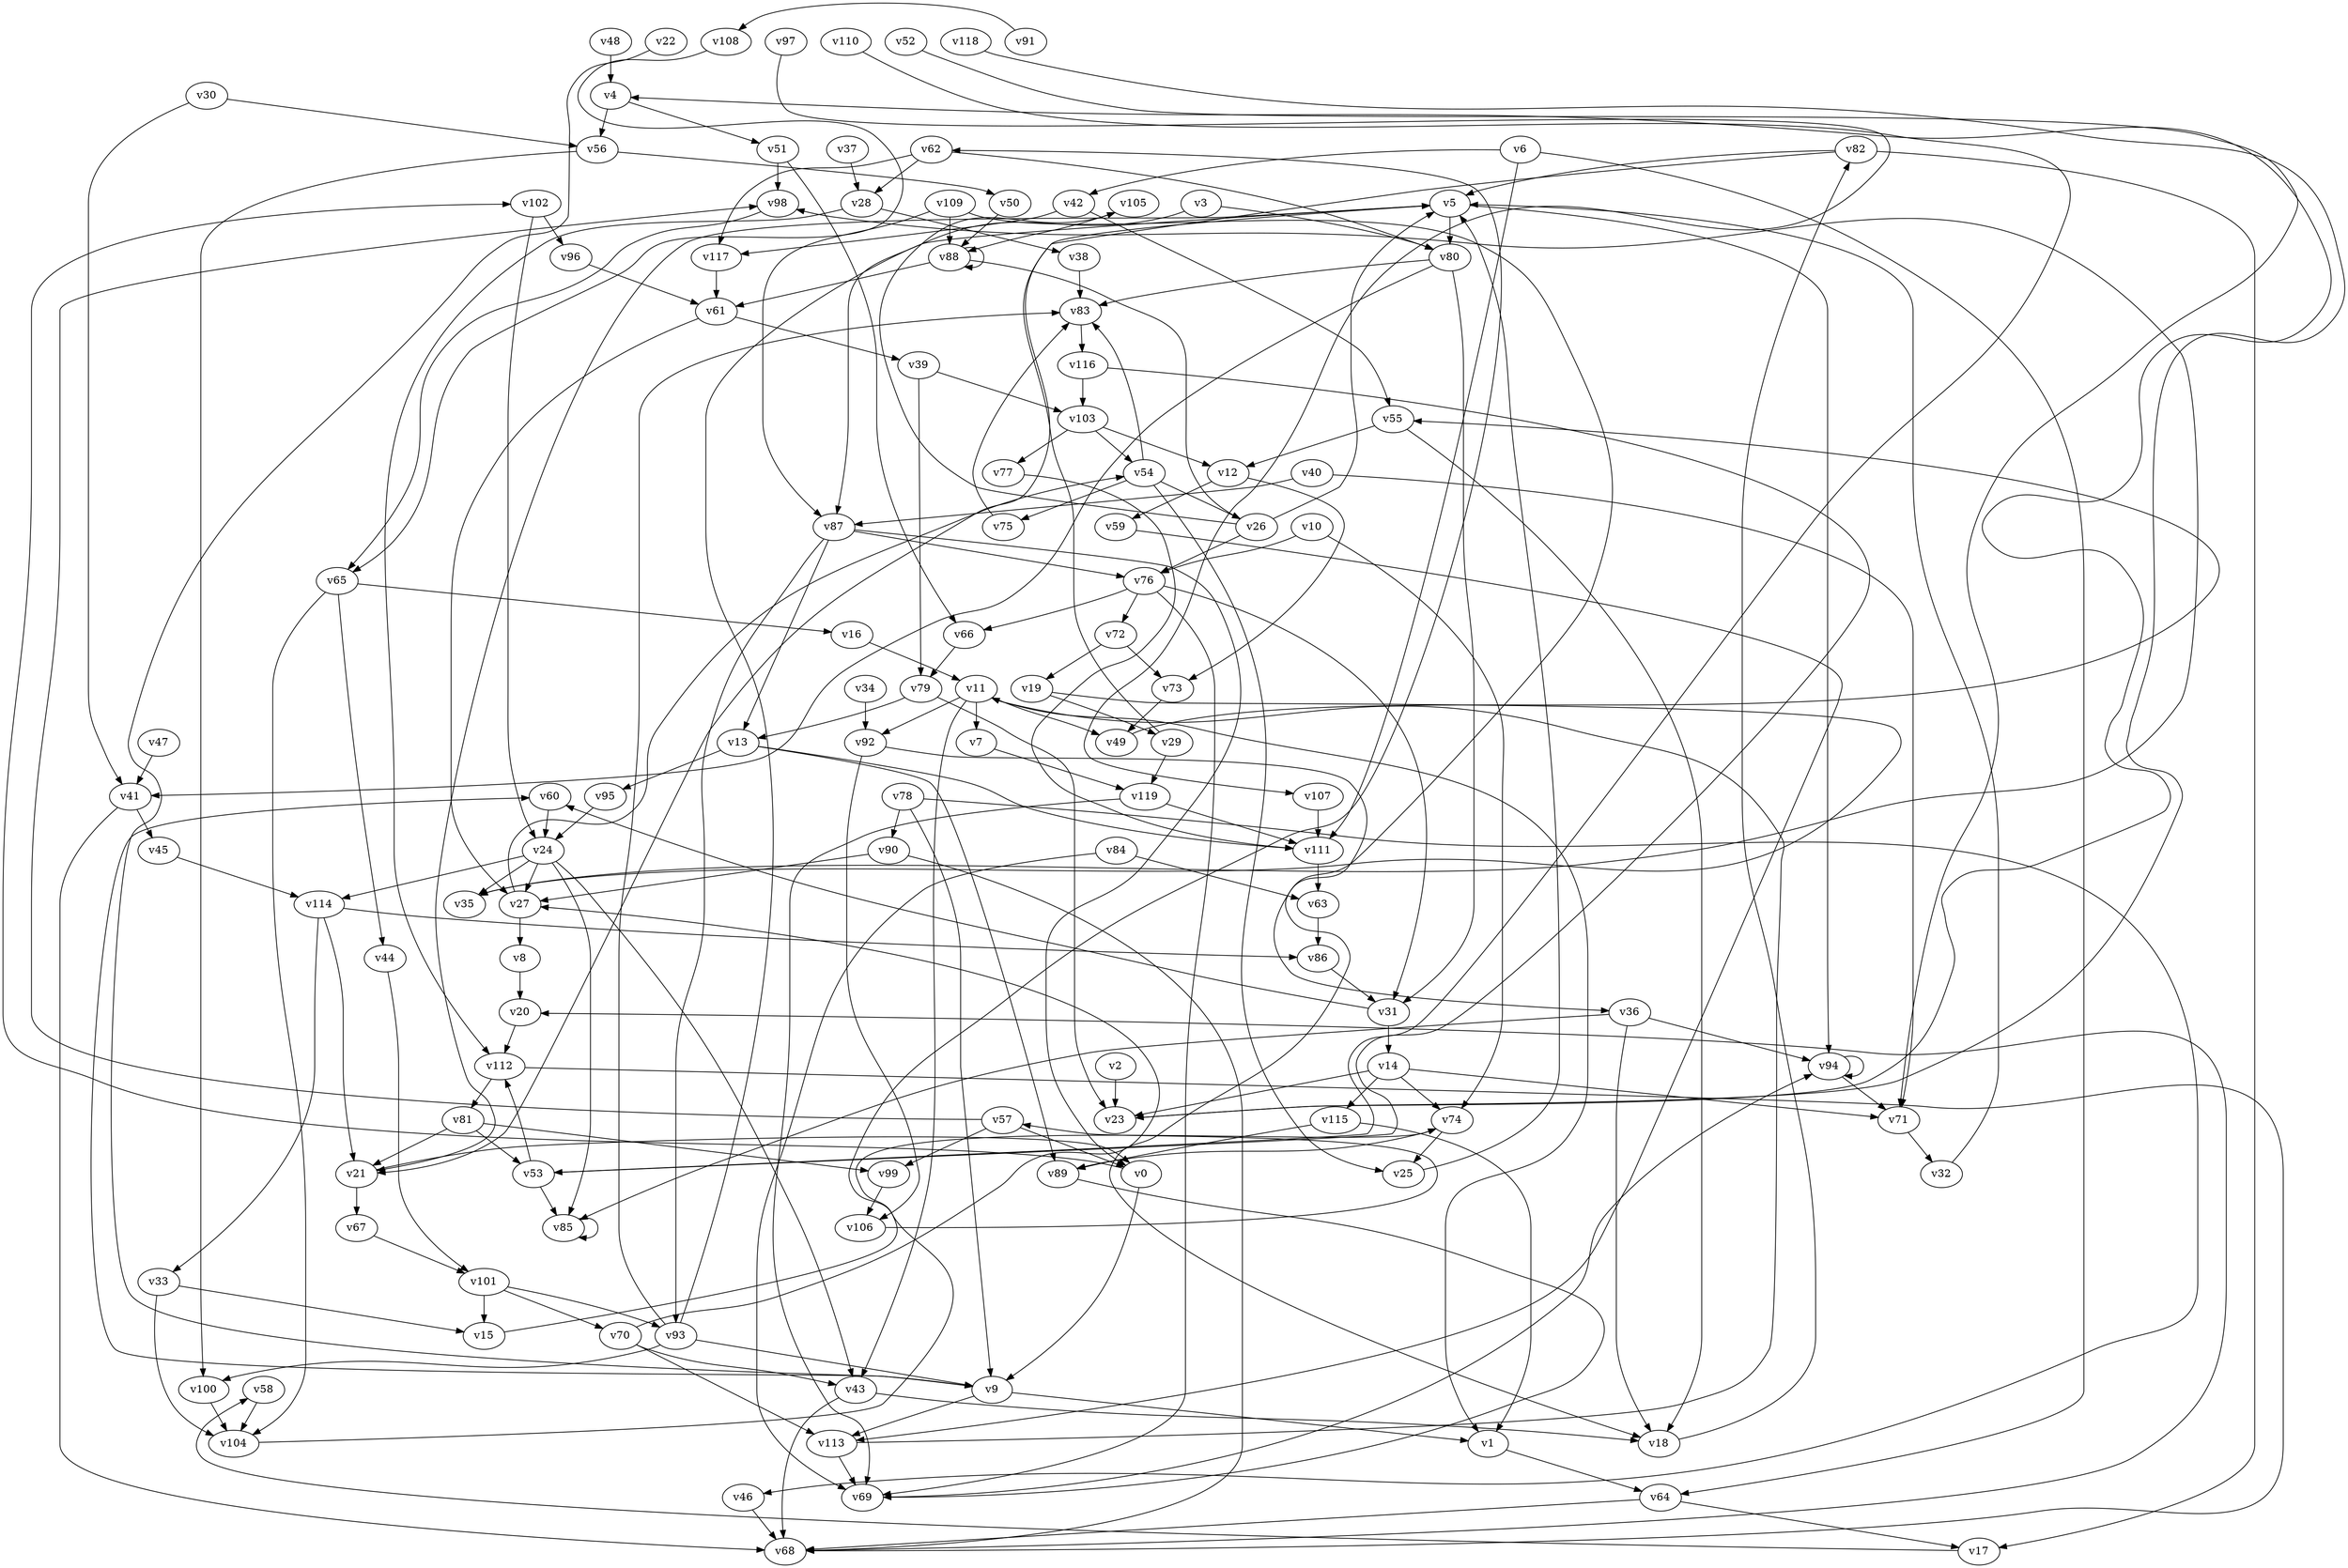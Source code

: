 // Benchmark game 177 - 120 vertices
// time_bound: 12
// targets: v46
digraph G {
    v0 [name="v0", player=1];
    v1 [name="v1", player=0];
    v2 [name="v2", player=1];
    v3 [name="v3", player=1];
    v4 [name="v4", player=0];
    v5 [name="v5", player=0];
    v6 [name="v6", player=1];
    v7 [name="v7", player=1];
    v8 [name="v8", player=0];
    v9 [name="v9", player=0];
    v10 [name="v10", player=1];
    v11 [name="v11", player=1];
    v12 [name="v12", player=0];
    v13 [name="v13", player=0];
    v14 [name="v14", player=1];
    v15 [name="v15", player=1];
    v16 [name="v16", player=1];
    v17 [name="v17", player=1];
    v18 [name="v18", player=1];
    v19 [name="v19", player=0];
    v20 [name="v20", player=1];
    v21 [name="v21", player=0];
    v22 [name="v22", player=1];
    v23 [name="v23", player=1];
    v24 [name="v24", player=0];
    v25 [name="v25", player=1];
    v26 [name="v26", player=1];
    v27 [name="v27", player=1];
    v28 [name="v28", player=1];
    v29 [name="v29", player=0];
    v30 [name="v30", player=1];
    v31 [name="v31", player=1];
    v32 [name="v32", player=0];
    v33 [name="v33", player=0];
    v34 [name="v34", player=0];
    v35 [name="v35", player=1];
    v36 [name="v36", player=1];
    v37 [name="v37", player=0];
    v38 [name="v38", player=0];
    v39 [name="v39", player=1];
    v40 [name="v40", player=1];
    v41 [name="v41", player=0];
    v42 [name="v42", player=1];
    v43 [name="v43", player=0];
    v44 [name="v44", player=1];
    v45 [name="v45", player=0];
    v46 [name="v46", player=1, target=1];
    v47 [name="v47", player=1];
    v48 [name="v48", player=1];
    v49 [name="v49", player=1];
    v50 [name="v50", player=0];
    v51 [name="v51", player=0];
    v52 [name="v52", player=0];
    v53 [name="v53", player=1];
    v54 [name="v54", player=1];
    v55 [name="v55", player=1];
    v56 [name="v56", player=0];
    v57 [name="v57", player=1];
    v58 [name="v58", player=1];
    v59 [name="v59", player=1];
    v60 [name="v60", player=1];
    v61 [name="v61", player=1];
    v62 [name="v62", player=1];
    v63 [name="v63", player=1];
    v64 [name="v64", player=1];
    v65 [name="v65", player=0];
    v66 [name="v66", player=1];
    v67 [name="v67", player=1];
    v68 [name="v68", player=0];
    v69 [name="v69", player=1];
    v70 [name="v70", player=1];
    v71 [name="v71", player=1];
    v72 [name="v72", player=1];
    v73 [name="v73", player=1];
    v74 [name="v74", player=1];
    v75 [name="v75", player=0];
    v76 [name="v76", player=1];
    v77 [name="v77", player=1];
    v78 [name="v78", player=0];
    v79 [name="v79", player=0];
    v80 [name="v80", player=1];
    v81 [name="v81", player=0];
    v82 [name="v82", player=1];
    v83 [name="v83", player=0];
    v84 [name="v84", player=1];
    v85 [name="v85", player=0];
    v86 [name="v86", player=0];
    v87 [name="v87", player=1];
    v88 [name="v88", player=1];
    v89 [name="v89", player=1];
    v90 [name="v90", player=0];
    v91 [name="v91", player=0];
    v92 [name="v92", player=0];
    v93 [name="v93", player=0];
    v94 [name="v94", player=1];
    v95 [name="v95", player=0];
    v96 [name="v96", player=0];
    v97 [name="v97", player=1];
    v98 [name="v98", player=0];
    v99 [name="v99", player=1];
    v100 [name="v100", player=0];
    v101 [name="v101", player=1];
    v102 [name="v102", player=1];
    v103 [name="v103", player=1];
    v104 [name="v104", player=1];
    v105 [name="v105", player=0];
    v106 [name="v106", player=0];
    v107 [name="v107", player=1];
    v108 [name="v108", player=1];
    v109 [name="v109", player=1];
    v110 [name="v110", player=0];
    v111 [name="v111", player=1];
    v112 [name="v112", player=0];
    v113 [name="v113", player=0];
    v114 [name="v114", player=0];
    v115 [name="v115", player=1];
    v116 [name="v116", player=0];
    v117 [name="v117", player=0];
    v118 [name="v118", player=1];
    v119 [name="v119", player=0];

    v0 -> v102 [constraint="t < 5"];
    v1 -> v64;
    v2 -> v23;
    v3 -> v87;
    v4 -> v51;
    v5 -> v21 [constraint="t mod 5 == 0"];
    v6 -> v42;
    v7 -> v119;
    v8 -> v20;
    v9 -> v60 [constraint="t >= 2"];
    v10 -> v76;
    v11 -> v43;
    v12 -> v59;
    v13 -> v111 [constraint="t < 12"];
    v14 -> v74;
    v15 -> v74 [constraint="t < 14"];
    v16 -> v11;
    v17 -> v58 [constraint="t < 10"];
    v18 -> v82;
    v19 -> v35 [constraint="t >= 4"];
    v20 -> v112;
    v21 -> v0 [constraint="t >= 1"];
    v22 -> v9 [constraint="t < 15"];
    v23 -> v4 [constraint="t < 7"];
    v24 -> v27;
    v25 -> v5;
    v26 -> v105 [constraint="t < 8"];
    v27 -> v54 [constraint="t < 12"];
    v28 -> v38;
    v29 -> v5;
    v30 -> v56;
    v31 -> v60 [constraint="t >= 1"];
    v32 -> v5;
    v33 -> v15 [constraint="t mod 3 == 1"];
    v34 -> v92;
    v35 -> v98 [constraint="t mod 5 == 3"];
    v36 -> v18;
    v37 -> v28;
    v38 -> v83;
    v39 -> v103;
    v40 -> v87;
    v41 -> v45;
    v42 -> v55;
    v43 -> v68;
    v44 -> v101;
    v45 -> v114;
    v46 -> v68;
    v47 -> v41;
    v48 -> v4;
    v49 -> v55 [constraint="t mod 3 == 0"];
    v50 -> v88;
    v51 -> v66;
    v52 -> v71 [constraint="t >= 1"];
    v53 -> v112;
    v54 -> v25;
    v55 -> v18;
    v56 -> v100;
    v57 -> v98 [constraint="t >= 1"];
    v58 -> v104;
    v59 -> v113 [constraint="t >= 5"];
    v60 -> v24;
    v61 -> v27;
    v62 -> v117;
    v63 -> v86;
    v64 -> v17;
    v65 -> v44;
    v66 -> v79;
    v67 -> v101;
    v68 -> v20 [constraint="t >= 4"];
    v69 -> v94 [constraint="t mod 3 == 2"];
    v70 -> v27 [constraint="t >= 5"];
    v71 -> v32;
    v72 -> v73;
    v73 -> v49;
    v74 -> v89 [constraint="t < 13"];
    v75 -> v83;
    v76 -> v66;
    v77 -> v111 [constraint="t mod 5 == 3"];
    v78 -> v46 [constraint="t < 6"];
    v79 -> v13;
    v80 -> v41 [constraint="t mod 3 == 0"];
    v81 -> v21;
    v82 -> v21 [constraint="t >= 5"];
    v83 -> v116;
    v84 -> v69;
    v85 -> v85 [constraint="t >= 4"];
    v86 -> v31;
    v87 -> v93;
    v88 -> v61;
    v89 -> v69 [constraint="t mod 3 == 2"];
    v90 -> v27;
    v91 -> v108 [constraint="t >= 3"];
    v92 -> v18 [constraint="t mod 3 == 1"];
    v93 -> v9;
    v94 -> v94 [constraint="t < 11"];
    v95 -> v24;
    v96 -> v61;
    v97 -> v107 [constraint="t < 6"];
    v98 -> v65 [constraint="t >= 4"];
    v99 -> v106;
    v100 -> v104;
    v101 -> v93;
    v102 -> v24;
    v103 -> v12;
    v104 -> v62 [constraint="t >= 3"];
    v105 -> v88;
    v106 -> v57 [constraint="t >= 5"];
    v107 -> v111;
    v108 -> v65 [constraint="t >= 2"];
    v109 -> v36 [constraint="t mod 5 == 0"];
    v110 -> v53 [constraint="t >= 3"];
    v111 -> v63;
    v112 -> v68 [constraint="t >= 5"];
    v113 -> v11 [constraint="t < 12"];
    v114 -> v21;
    v115 -> v1;
    v116 -> v53 [constraint="t < 5"];
    v117 -> v61;
    v118 -> v23 [constraint="t mod 5 == 0"];
    v119 -> v69;
    v93 -> v100;
    v43 -> v18;
    v92 -> v106;
    v5 -> v80;
    v114 -> v86;
    v78 -> v90;
    v65 -> v104;
    v13 -> v95;
    v14 -> v115;
    v81 -> v99;
    v39 -> v79;
    v6 -> v111;
    v82 -> v5;
    v116 -> v103;
    v11 -> v92;
    v101 -> v70;
    v57 -> v99;
    v11 -> v7;
    v103 -> v77;
    v14 -> v23;
    v81 -> v53;
    v93 -> v83;
    v56 -> v50;
    v9 -> v113;
    v113 -> v69;
    v14 -> v71;
    v21 -> v67;
    v88 -> v88;
    v24 -> v85;
    v11 -> v1;
    v88 -> v26;
    v12 -> v73;
    v26 -> v76;
    v94 -> v71;
    v80 -> v83;
    v9 -> v1;
    v109 -> v87;
    v30 -> v41;
    v61 -> v39;
    v27 -> v8;
    v42 -> v117;
    v84 -> v63;
    v57 -> v0;
    v62 -> v28;
    v29 -> v119;
    v0 -> v9;
    v112 -> v81;
    v79 -> v23;
    v70 -> v113;
    v62 -> v80;
    v82 -> v17;
    v78 -> v9;
    v31 -> v14;
    v93 -> v5;
    v28 -> v112;
    v11 -> v49;
    v24 -> v114;
    v3 -> v80;
    v76 -> v69;
    v36 -> v94;
    v6 -> v64;
    v54 -> v26;
    v5 -> v94;
    v115 -> v89;
    v87 -> v76;
    v80 -> v31;
    v51 -> v98;
    v36 -> v85;
    v40 -> v71;
    v102 -> v96;
    v70 -> v43;
    v54 -> v75;
    v24 -> v35;
    v33 -> v104;
    v4 -> v56;
    v64 -> v68;
    v41 -> v68;
    v53 -> v85;
    v13 -> v89;
    v90 -> v68;
    v76 -> v31;
    v101 -> v15;
    v72 -> v19;
    v74 -> v25;
    v10 -> v74;
    v109 -> v88;
    v65 -> v16;
    v54 -> v83;
    v26 -> v5;
    v24 -> v43;
    v76 -> v72;
    v114 -> v33;
    v87 -> v0;
    v119 -> v111;
    v87 -> v13;
    v19 -> v29;
    v55 -> v12;
    v103 -> v54;
}

